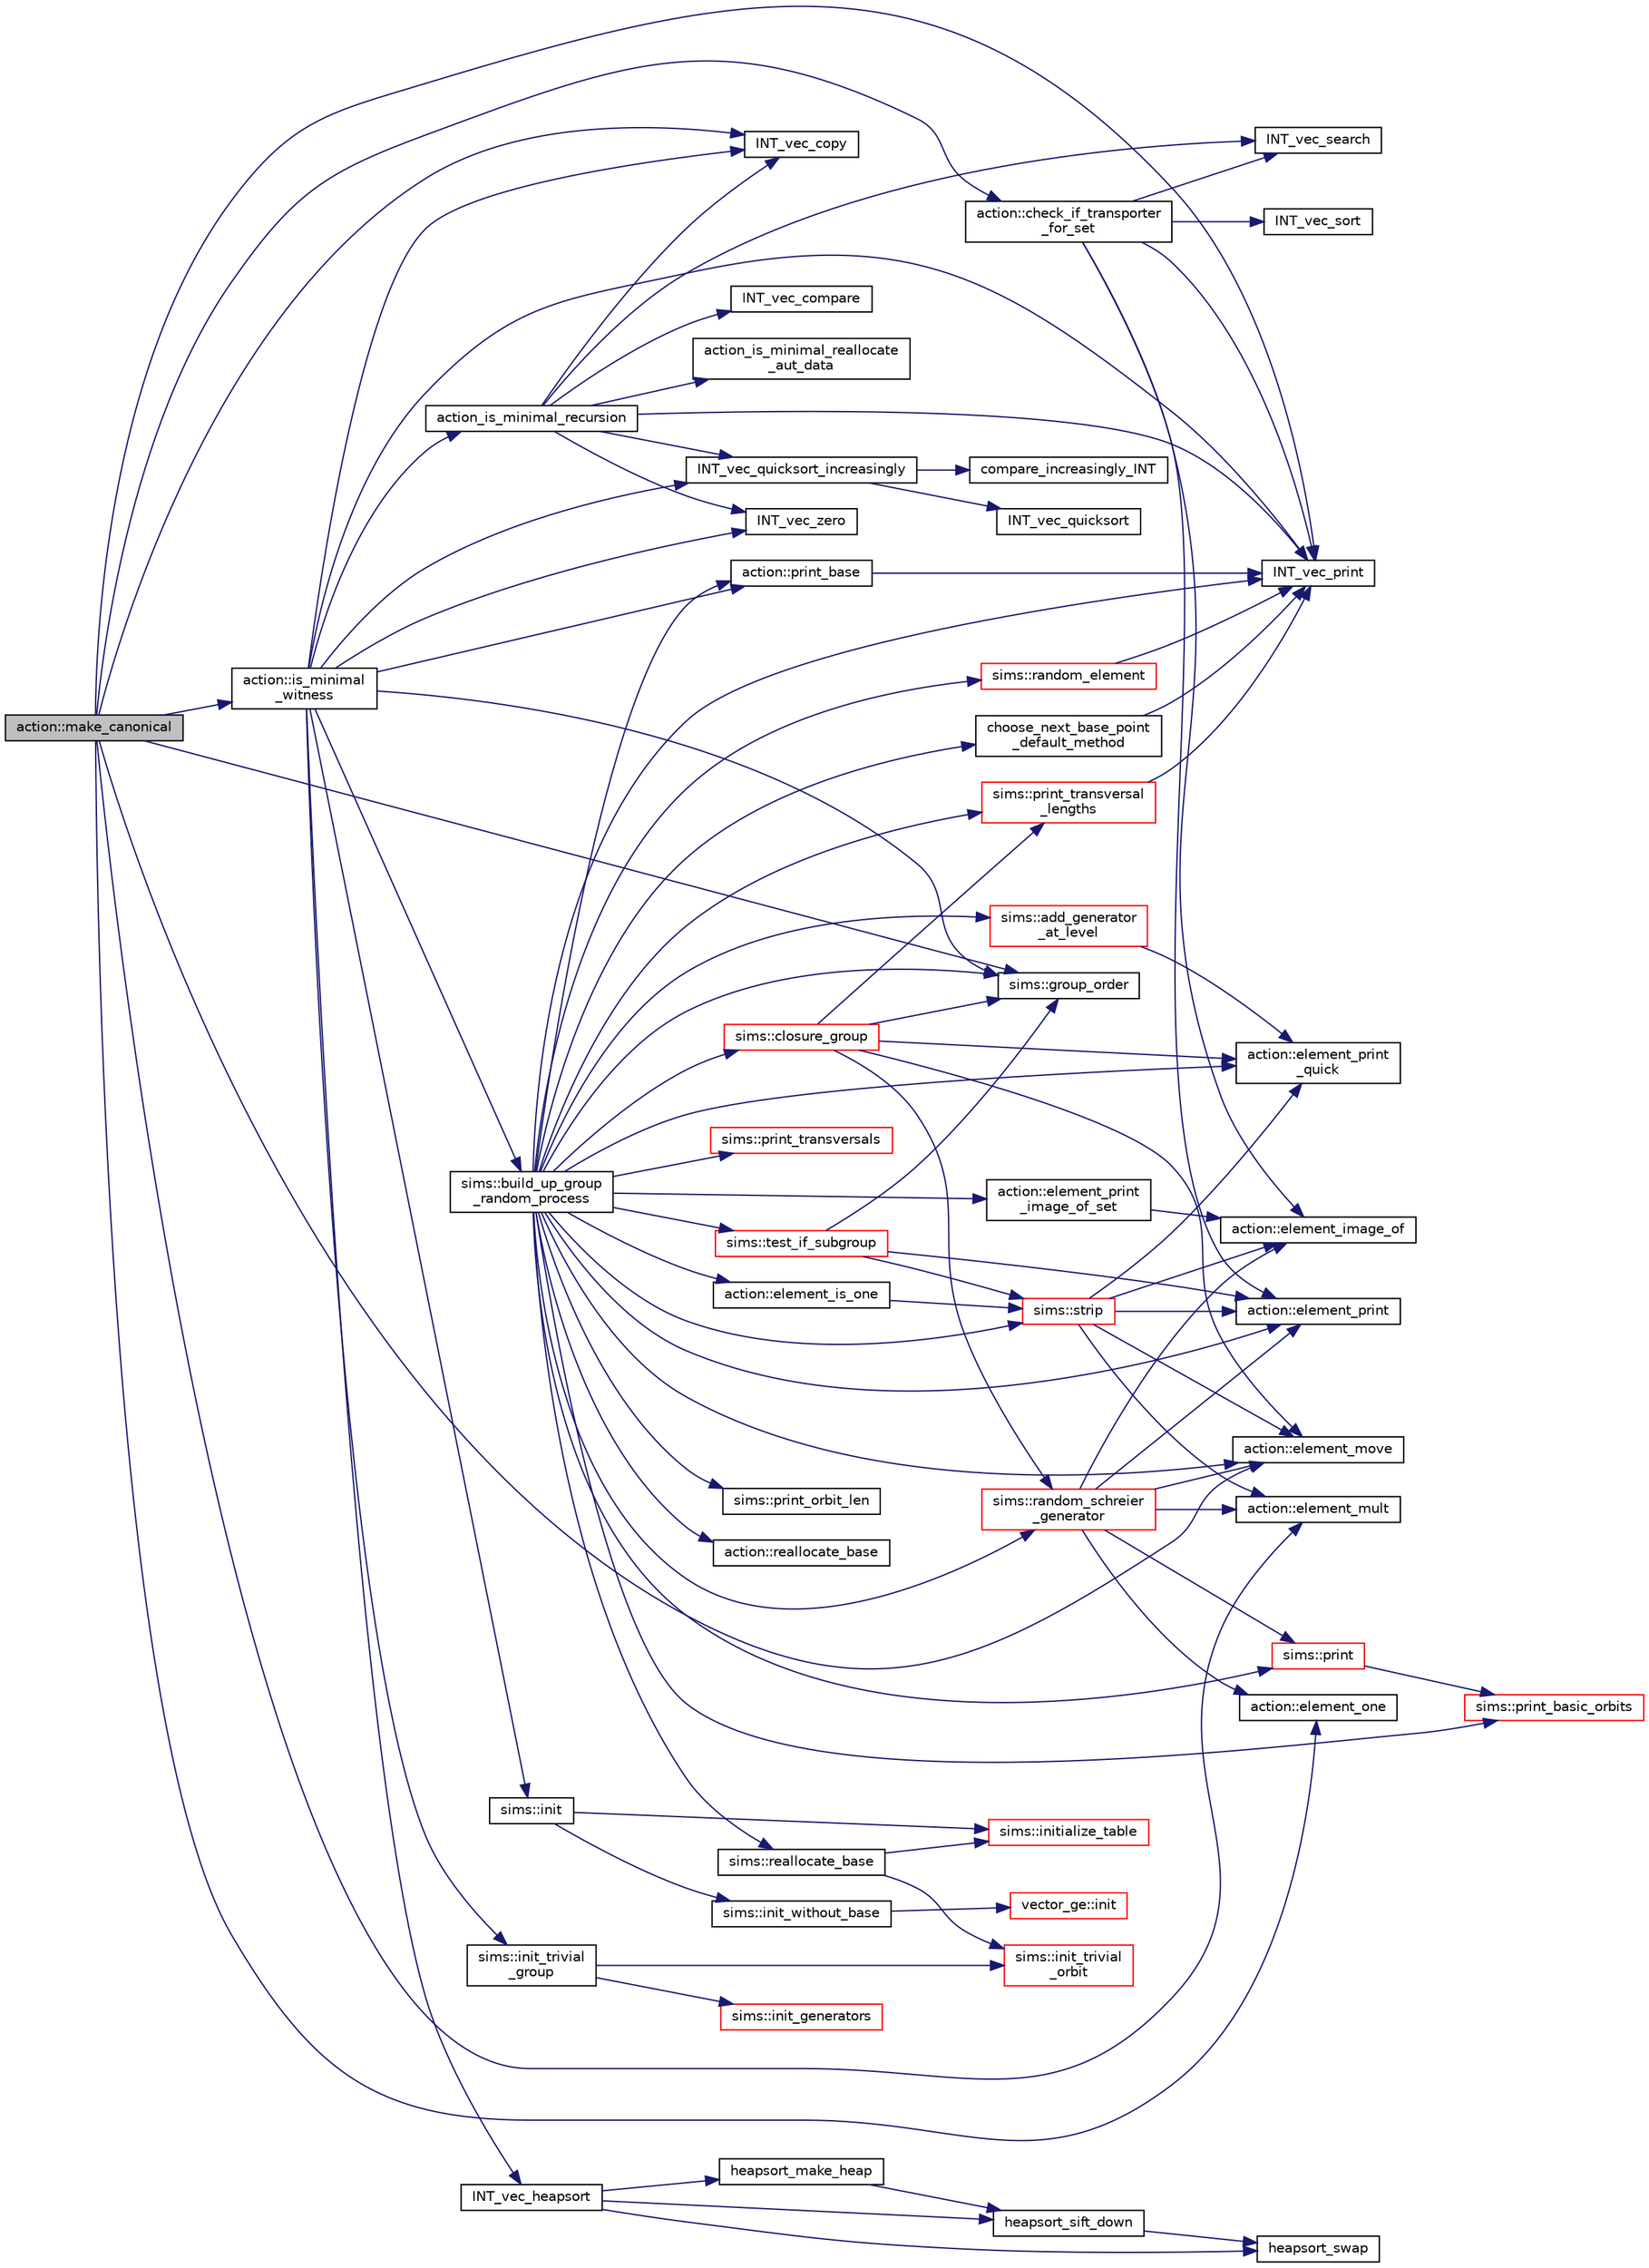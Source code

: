 digraph "action::make_canonical"
{
  edge [fontname="Helvetica",fontsize="10",labelfontname="Helvetica",labelfontsize="10"];
  node [fontname="Helvetica",fontsize="10",shape=record];
  rankdir="LR";
  Node30232 [label="action::make_canonical",height=0.2,width=0.4,color="black", fillcolor="grey75", style="filled", fontcolor="black"];
  Node30232 -> Node30233 [color="midnightblue",fontsize="10",style="solid",fontname="Helvetica"];
  Node30233 [label="INT_vec_print",height=0.2,width=0.4,color="black", fillcolor="white", style="filled",URL="$df/dbf/sajeeb_8_c.html#a79a5901af0b47dd0d694109543c027fe"];
  Node30232 -> Node30234 [color="midnightblue",fontsize="10",style="solid",fontname="Helvetica"];
  Node30234 [label="sims::group_order",height=0.2,width=0.4,color="black", fillcolor="white", style="filled",URL="$d9/df3/classsims.html#aa442445175656570fa35febbe790efad"];
  Node30232 -> Node30235 [color="midnightblue",fontsize="10",style="solid",fontname="Helvetica"];
  Node30235 [label="INT_vec_copy",height=0.2,width=0.4,color="black", fillcolor="white", style="filled",URL="$df/dbf/sajeeb_8_c.html#ac2d875e27e009af6ec04d17254d11075"];
  Node30232 -> Node30236 [color="midnightblue",fontsize="10",style="solid",fontname="Helvetica"];
  Node30236 [label="action::element_one",height=0.2,width=0.4,color="black", fillcolor="white", style="filled",URL="$d2/d86/classaction.html#a780a105daf04d6d1fe7e2f63b3c88e3b"];
  Node30232 -> Node30237 [color="midnightblue",fontsize="10",style="solid",fontname="Helvetica"];
  Node30237 [label="action::is_minimal\l_witness",height=0.2,width=0.4,color="black", fillcolor="white", style="filled",URL="$d2/d86/classaction.html#aabf5ea4227f124eac2badc5d5225e220"];
  Node30237 -> Node30233 [color="midnightblue",fontsize="10",style="solid",fontname="Helvetica"];
  Node30237 -> Node30238 [color="midnightblue",fontsize="10",style="solid",fontname="Helvetica"];
  Node30238 [label="action::print_base",height=0.2,width=0.4,color="black", fillcolor="white", style="filled",URL="$d2/d86/classaction.html#a6ac1c35b58155659d22359820a3ae18a"];
  Node30238 -> Node30233 [color="midnightblue",fontsize="10",style="solid",fontname="Helvetica"];
  Node30237 -> Node30235 [color="midnightblue",fontsize="10",style="solid",fontname="Helvetica"];
  Node30237 -> Node30239 [color="midnightblue",fontsize="10",style="solid",fontname="Helvetica"];
  Node30239 [label="INT_vec_quicksort_increasingly",height=0.2,width=0.4,color="black", fillcolor="white", style="filled",URL="$d5/de2/foundations_2data__structures_2data__structures_8h.html#a31ccee746bc644f58816c67bc3a0e237"];
  Node30239 -> Node30240 [color="midnightblue",fontsize="10",style="solid",fontname="Helvetica"];
  Node30240 [label="INT_vec_quicksort",height=0.2,width=0.4,color="black", fillcolor="white", style="filled",URL="$d4/dd7/sorting_8_c.html#a06b413b423531ad098e9536031cc91ef"];
  Node30239 -> Node30241 [color="midnightblue",fontsize="10",style="solid",fontname="Helvetica"];
  Node30241 [label="compare_increasingly_INT",height=0.2,width=0.4,color="black", fillcolor="white", style="filled",URL="$d4/dd7/sorting_8_c.html#aa182150f114c64f81fcefcbc6d292790"];
  Node30237 -> Node30242 [color="midnightblue",fontsize="10",style="solid",fontname="Helvetica"];
  Node30242 [label="INT_vec_zero",height=0.2,width=0.4,color="black", fillcolor="white", style="filled",URL="$df/dbf/sajeeb_8_c.html#aa8c9c7977203577026080f546fe4980f"];
  Node30237 -> Node30243 [color="midnightblue",fontsize="10",style="solid",fontname="Helvetica"];
  Node30243 [label="action_is_minimal_recursion",height=0.2,width=0.4,color="black", fillcolor="white", style="filled",URL="$d8/d9e/backtrack_8_c.html#a424c8d4e6a3d42ba176e2deec17dda30"];
  Node30243 -> Node30233 [color="midnightblue",fontsize="10",style="solid",fontname="Helvetica"];
  Node30243 -> Node30244 [color="midnightblue",fontsize="10",style="solid",fontname="Helvetica"];
  Node30244 [label="INT_vec_compare",height=0.2,width=0.4,color="black", fillcolor="white", style="filled",URL="$d5/de2/foundations_2data__structures_2data__structures_8h.html#ac1a17fca23fb4a338aef8547a4c2fded"];
  Node30243 -> Node30245 [color="midnightblue",fontsize="10",style="solid",fontname="Helvetica"];
  Node30245 [label="action_is_minimal_reallocate\l_aut_data",height=0.2,width=0.4,color="black", fillcolor="white", style="filled",URL="$d8/d9e/backtrack_8_c.html#a275c8ab9b20fbd42425ce49d48b04011"];
  Node30243 -> Node30246 [color="midnightblue",fontsize="10",style="solid",fontname="Helvetica"];
  Node30246 [label="INT_vec_search",height=0.2,width=0.4,color="black", fillcolor="white", style="filled",URL="$d5/de2/foundations_2data__structures_2data__structures_8h.html#ad103ef2316a1f671bdb68fd9cd9ba945"];
  Node30243 -> Node30239 [color="midnightblue",fontsize="10",style="solid",fontname="Helvetica"];
  Node30243 -> Node30235 [color="midnightblue",fontsize="10",style="solid",fontname="Helvetica"];
  Node30243 -> Node30242 [color="midnightblue",fontsize="10",style="solid",fontname="Helvetica"];
  Node30237 -> Node30247 [color="midnightblue",fontsize="10",style="solid",fontname="Helvetica"];
  Node30247 [label="INT_vec_heapsort",height=0.2,width=0.4,color="black", fillcolor="white", style="filled",URL="$d5/de2/foundations_2data__structures_2data__structures_8h.html#a3590ad9987f801fbfc94634300182f39"];
  Node30247 -> Node30248 [color="midnightblue",fontsize="10",style="solid",fontname="Helvetica"];
  Node30248 [label="heapsort_make_heap",height=0.2,width=0.4,color="black", fillcolor="white", style="filled",URL="$d4/dd7/sorting_8_c.html#a42f24453d7d77eeb1338ebd1a13cfdbb"];
  Node30248 -> Node30249 [color="midnightblue",fontsize="10",style="solid",fontname="Helvetica"];
  Node30249 [label="heapsort_sift_down",height=0.2,width=0.4,color="black", fillcolor="white", style="filled",URL="$d4/dd7/sorting_8_c.html#a65cbb1a6a3f01f511673705437ddc18b"];
  Node30249 -> Node30250 [color="midnightblue",fontsize="10",style="solid",fontname="Helvetica"];
  Node30250 [label="heapsort_swap",height=0.2,width=0.4,color="black", fillcolor="white", style="filled",URL="$d4/dd7/sorting_8_c.html#a8f048362e6065297b19b6975bcbbfcc6"];
  Node30247 -> Node30250 [color="midnightblue",fontsize="10",style="solid",fontname="Helvetica"];
  Node30247 -> Node30249 [color="midnightblue",fontsize="10",style="solid",fontname="Helvetica"];
  Node30237 -> Node30234 [color="midnightblue",fontsize="10",style="solid",fontname="Helvetica"];
  Node30237 -> Node30251 [color="midnightblue",fontsize="10",style="solid",fontname="Helvetica"];
  Node30251 [label="sims::init",height=0.2,width=0.4,color="black", fillcolor="white", style="filled",URL="$d9/df3/classsims.html#a02eb61ed14f75cfe4dc0770142c1bff0"];
  Node30251 -> Node30252 [color="midnightblue",fontsize="10",style="solid",fontname="Helvetica"];
  Node30252 [label="sims::init_without_base",height=0.2,width=0.4,color="black", fillcolor="white", style="filled",URL="$d9/df3/classsims.html#a1010f2dc330b7c5ae10128c0b7dcbefd"];
  Node30252 -> Node30253 [color="midnightblue",fontsize="10",style="solid",fontname="Helvetica"];
  Node30253 [label="vector_ge::init",height=0.2,width=0.4,color="red", fillcolor="white", style="filled",URL="$d4/d6e/classvector__ge.html#afe1d6befd1f1501e6be34afbaa9d30a8"];
  Node30251 -> Node30255 [color="midnightblue",fontsize="10",style="solid",fontname="Helvetica"];
  Node30255 [label="sims::initialize_table",height=0.2,width=0.4,color="red", fillcolor="white", style="filled",URL="$d9/df3/classsims.html#abe36dd0812bde20447f5aaa8384596a7"];
  Node30237 -> Node30257 [color="midnightblue",fontsize="10",style="solid",fontname="Helvetica"];
  Node30257 [label="sims::init_trivial\l_group",height=0.2,width=0.4,color="black", fillcolor="white", style="filled",URL="$d9/df3/classsims.html#a6a55a0a4e5124654f999933fd635334a"];
  Node30257 -> Node30258 [color="midnightblue",fontsize="10",style="solid",fontname="Helvetica"];
  Node30258 [label="sims::init_generators",height=0.2,width=0.4,color="red", fillcolor="white", style="filled",URL="$d9/df3/classsims.html#aa2a7908389727bdfa05d034e8d53a818"];
  Node30257 -> Node30260 [color="midnightblue",fontsize="10",style="solid",fontname="Helvetica"];
  Node30260 [label="sims::init_trivial\l_orbit",height=0.2,width=0.4,color="red", fillcolor="white", style="filled",URL="$d9/df3/classsims.html#ac55702550a4671a721f78345dd9bff70"];
  Node30237 -> Node30262 [color="midnightblue",fontsize="10",style="solid",fontname="Helvetica"];
  Node30262 [label="sims::build_up_group\l_random_process",height=0.2,width=0.4,color="black", fillcolor="white", style="filled",URL="$d9/df3/classsims.html#afde54d656304b5a92459615f2690ea64"];
  Node30262 -> Node30234 [color="midnightblue",fontsize="10",style="solid",fontname="Helvetica"];
  Node30262 -> Node30263 [color="midnightblue",fontsize="10",style="solid",fontname="Helvetica"];
  Node30263 [label="sims::test_if_subgroup",height=0.2,width=0.4,color="red", fillcolor="white", style="filled",URL="$d9/df3/classsims.html#a60f53e947f3a0949805cf0e422749bf5"];
  Node30263 -> Node30234 [color="midnightblue",fontsize="10",style="solid",fontname="Helvetica"];
  Node30263 -> Node30280 [color="midnightblue",fontsize="10",style="solid",fontname="Helvetica"];
  Node30280 [label="sims::strip",height=0.2,width=0.4,color="red", fillcolor="white", style="filled",URL="$d9/df3/classsims.html#a4d902cab732ddf9f60788dda85b0a775"];
  Node30280 -> Node30276 [color="midnightblue",fontsize="10",style="solid",fontname="Helvetica"];
  Node30276 [label="action::element_print\l_quick",height=0.2,width=0.4,color="black", fillcolor="white", style="filled",URL="$d2/d86/classaction.html#a4844680cf6750396f76494a28655265b"];
  Node30280 -> Node30278 [color="midnightblue",fontsize="10",style="solid",fontname="Helvetica"];
  Node30278 [label="action::element_move",height=0.2,width=0.4,color="black", fillcolor="white", style="filled",URL="$d2/d86/classaction.html#a550947491bbb534d3d7951f50198a874"];
  Node30280 -> Node30279 [color="midnightblue",fontsize="10",style="solid",fontname="Helvetica"];
  Node30279 [label="action::element_image_of",height=0.2,width=0.4,color="black", fillcolor="white", style="filled",URL="$d2/d86/classaction.html#ae09559d4537a048fc860f8a74a31393d"];
  Node30280 -> Node30283 [color="midnightblue",fontsize="10",style="solid",fontname="Helvetica"];
  Node30283 [label="action::element_print",height=0.2,width=0.4,color="black", fillcolor="white", style="filled",URL="$d2/d86/classaction.html#ae38c3ef3c1125213733d63c6fc3c40cd"];
  Node30280 -> Node30277 [color="midnightblue",fontsize="10",style="solid",fontname="Helvetica"];
  Node30277 [label="action::element_mult",height=0.2,width=0.4,color="black", fillcolor="white", style="filled",URL="$d2/d86/classaction.html#ae9e36b2cae1f0f7bd7144097fa9a34b3"];
  Node30263 -> Node30283 [color="midnightblue",fontsize="10",style="solid",fontname="Helvetica"];
  Node30262 -> Node30238 [color="midnightblue",fontsize="10",style="solid",fontname="Helvetica"];
  Node30262 -> Node30286 [color="midnightblue",fontsize="10",style="solid",fontname="Helvetica"];
  Node30286 [label="sims::print_orbit_len",height=0.2,width=0.4,color="black", fillcolor="white", style="filled",URL="$d9/df3/classsims.html#aafae664e1594cffd4317cf881748cf0b"];
  Node30262 -> Node30287 [color="midnightblue",fontsize="10",style="solid",fontname="Helvetica"];
  Node30287 [label="sims::random_schreier\l_generator",height=0.2,width=0.4,color="red", fillcolor="white", style="filled",URL="$d9/df3/classsims.html#aaa77048e586c36a7639fa61ff66e0a23"];
  Node30287 -> Node30236 [color="midnightblue",fontsize="10",style="solid",fontname="Helvetica"];
  Node30287 -> Node30279 [color="midnightblue",fontsize="10",style="solid",fontname="Helvetica"];
  Node30287 -> Node30283 [color="midnightblue",fontsize="10",style="solid",fontname="Helvetica"];
  Node30287 -> Node30277 [color="midnightblue",fontsize="10",style="solid",fontname="Helvetica"];
  Node30287 -> Node30278 [color="midnightblue",fontsize="10",style="solid",fontname="Helvetica"];
  Node30287 -> Node30290 [color="midnightblue",fontsize="10",style="solid",fontname="Helvetica"];
  Node30290 [label="sims::print",height=0.2,width=0.4,color="red", fillcolor="white", style="filled",URL="$d9/df3/classsims.html#a93c3d22dc3ac6d78acc60bad65234944"];
  Node30290 -> Node30295 [color="midnightblue",fontsize="10",style="solid",fontname="Helvetica"];
  Node30295 [label="sims::print_basic_orbits",height=0.2,width=0.4,color="red", fillcolor="white", style="filled",URL="$d9/df3/classsims.html#ab26955fba9bb5a6fe176b4f12d0a6c5a"];
  Node30262 -> Node30278 [color="midnightblue",fontsize="10",style="solid",fontname="Helvetica"];
  Node30262 -> Node30276 [color="midnightblue",fontsize="10",style="solid",fontname="Helvetica"];
  Node30262 -> Node30296 [color="midnightblue",fontsize="10",style="solid",fontname="Helvetica"];
  Node30296 [label="sims::random_element",height=0.2,width=0.4,color="red", fillcolor="white", style="filled",URL="$d9/df3/classsims.html#a28e72977652add0bb45a5f703243fd33"];
  Node30296 -> Node30233 [color="midnightblue",fontsize="10",style="solid",fontname="Helvetica"];
  Node30262 -> Node30233 [color="midnightblue",fontsize="10",style="solid",fontname="Helvetica"];
  Node30262 -> Node30280 [color="midnightblue",fontsize="10",style="solid",fontname="Helvetica"];
  Node30262 -> Node30297 [color="midnightblue",fontsize="10",style="solid",fontname="Helvetica"];
  Node30297 [label="action::element_is_one",height=0.2,width=0.4,color="black", fillcolor="white", style="filled",URL="$d2/d86/classaction.html#aeb623ab323a151f64d713288cd13224d"];
  Node30297 -> Node30280 [color="midnightblue",fontsize="10",style="solid",fontname="Helvetica"];
  Node30262 -> Node30298 [color="midnightblue",fontsize="10",style="solid",fontname="Helvetica"];
  Node30298 [label="choose_next_base_point\l_default_method",height=0.2,width=0.4,color="black", fillcolor="white", style="filled",URL="$d5/d90/action__global_8_c.html#aa8a0dd82f9ba29cb6f07b63528ff3763"];
  Node30298 -> Node30233 [color="midnightblue",fontsize="10",style="solid",fontname="Helvetica"];
  Node30262 -> Node30290 [color="midnightblue",fontsize="10",style="solid",fontname="Helvetica"];
  Node30262 -> Node30295 [color="midnightblue",fontsize="10",style="solid",fontname="Helvetica"];
  Node30262 -> Node30299 [color="midnightblue",fontsize="10",style="solid",fontname="Helvetica"];
  Node30299 [label="action::element_print\l_image_of_set",height=0.2,width=0.4,color="black", fillcolor="white", style="filled",URL="$d2/d86/classaction.html#aee1fcf04d4d80369d3f3857d411a2535"];
  Node30299 -> Node30279 [color="midnightblue",fontsize="10",style="solid",fontname="Helvetica"];
  Node30262 -> Node30283 [color="midnightblue",fontsize="10",style="solid",fontname="Helvetica"];
  Node30262 -> Node30300 [color="midnightblue",fontsize="10",style="solid",fontname="Helvetica"];
  Node30300 [label="sims::add_generator\l_at_level",height=0.2,width=0.4,color="red", fillcolor="white", style="filled",URL="$d9/df3/classsims.html#ac9f0f17058381524d70645e9d6893e4d"];
  Node30300 -> Node30276 [color="midnightblue",fontsize="10",style="solid",fontname="Helvetica"];
  Node30262 -> Node30309 [color="midnightblue",fontsize="10",style="solid",fontname="Helvetica"];
  Node30309 [label="action::reallocate_base",height=0.2,width=0.4,color="black", fillcolor="white", style="filled",URL="$d2/d86/classaction.html#a59ea889d3aa9e9aee86ffee6b7785bfd"];
  Node30262 -> Node30310 [color="midnightblue",fontsize="10",style="solid",fontname="Helvetica"];
  Node30310 [label="sims::reallocate_base",height=0.2,width=0.4,color="black", fillcolor="white", style="filled",URL="$d9/df3/classsims.html#a9768b0070683ba04b4211aa8d0de7fbd"];
  Node30310 -> Node30255 [color="midnightblue",fontsize="10",style="solid",fontname="Helvetica"];
  Node30310 -> Node30260 [color="midnightblue",fontsize="10",style="solid",fontname="Helvetica"];
  Node30262 -> Node30311 [color="midnightblue",fontsize="10",style="solid",fontname="Helvetica"];
  Node30311 [label="sims::closure_group",height=0.2,width=0.4,color="red", fillcolor="white", style="filled",URL="$d9/df3/classsims.html#a7ecab5d843b1960ba9386e1b5dd41b95"];
  Node30311 -> Node30312 [color="midnightblue",fontsize="10",style="solid",fontname="Helvetica"];
  Node30312 [label="sims::print_transversal\l_lengths",height=0.2,width=0.4,color="red", fillcolor="white", style="filled",URL="$d9/df3/classsims.html#a122d9276cad4b4fbb8ea6f7831d43020"];
  Node30312 -> Node30233 [color="midnightblue",fontsize="10",style="solid",fontname="Helvetica"];
  Node30311 -> Node30234 [color="midnightblue",fontsize="10",style="solid",fontname="Helvetica"];
  Node30311 -> Node30287 [color="midnightblue",fontsize="10",style="solid",fontname="Helvetica"];
  Node30311 -> Node30278 [color="midnightblue",fontsize="10",style="solid",fontname="Helvetica"];
  Node30311 -> Node30276 [color="midnightblue",fontsize="10",style="solid",fontname="Helvetica"];
  Node30262 -> Node30312 [color="midnightblue",fontsize="10",style="solid",fontname="Helvetica"];
  Node30262 -> Node30323 [color="midnightblue",fontsize="10",style="solid",fontname="Helvetica"];
  Node30323 [label="sims::print_transversals",height=0.2,width=0.4,color="red", fillcolor="white", style="filled",URL="$d9/df3/classsims.html#a77dbb9429e40ca83098f314bf0e3c44a"];
  Node30232 -> Node30277 [color="midnightblue",fontsize="10",style="solid",fontname="Helvetica"];
  Node30232 -> Node30278 [color="midnightblue",fontsize="10",style="solid",fontname="Helvetica"];
  Node30232 -> Node30324 [color="midnightblue",fontsize="10",style="solid",fontname="Helvetica"];
  Node30324 [label="action::check_if_transporter\l_for_set",height=0.2,width=0.4,color="black", fillcolor="white", style="filled",URL="$d2/d86/classaction.html#a84f3aaa00cbc09fb93f131b16d1fd290"];
  Node30324 -> Node30233 [color="midnightblue",fontsize="10",style="solid",fontname="Helvetica"];
  Node30324 -> Node30283 [color="midnightblue",fontsize="10",style="solid",fontname="Helvetica"];
  Node30324 -> Node30325 [color="midnightblue",fontsize="10",style="solid",fontname="Helvetica"];
  Node30325 [label="INT_vec_sort",height=0.2,width=0.4,color="black", fillcolor="white", style="filled",URL="$d5/de2/foundations_2data__structures_2data__structures_8h.html#a877cf6c0867f8a8e7c199476e640eca5"];
  Node30324 -> Node30279 [color="midnightblue",fontsize="10",style="solid",fontname="Helvetica"];
  Node30324 -> Node30246 [color="midnightblue",fontsize="10",style="solid",fontname="Helvetica"];
}
